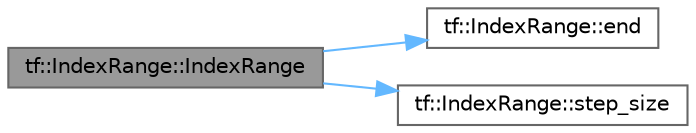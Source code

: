 digraph "tf::IndexRange::IndexRange"
{
 // LATEX_PDF_SIZE
  bgcolor="transparent";
  edge [fontname=Helvetica,fontsize=10,labelfontname=Helvetica,labelfontsize=10];
  node [fontname=Helvetica,fontsize=10,shape=box,height=0.2,width=0.4];
  rankdir="LR";
  Node1 [id="Node000001",label="tf::IndexRange::IndexRange",height=0.2,width=0.4,color="gray40", fillcolor="grey60", style="filled", fontcolor="black",tooltip="constructs an IndexRange object"];
  Node1 -> Node2 [id="edge1_Node000001_Node000002",color="steelblue1",style="solid",tooltip=" "];
  Node2 [id="Node000002",label="tf::IndexRange::end",height=0.2,width=0.4,color="grey40", fillcolor="white", style="filled",URL="$classtf_1_1_index_range.html#a280096cb4056bc19b86da77d019434e4",tooltip="queries the ending index of the range"];
  Node1 -> Node3 [id="edge2_Node000001_Node000003",color="steelblue1",style="solid",tooltip=" "];
  Node3 [id="Node000003",label="tf::IndexRange::step_size",height=0.2,width=0.4,color="grey40", fillcolor="white", style="filled",URL="$classtf_1_1_index_range.html#aafd4f2d04614e550649cd9b7912e0bf1",tooltip="queries the step size of the range"];
}
